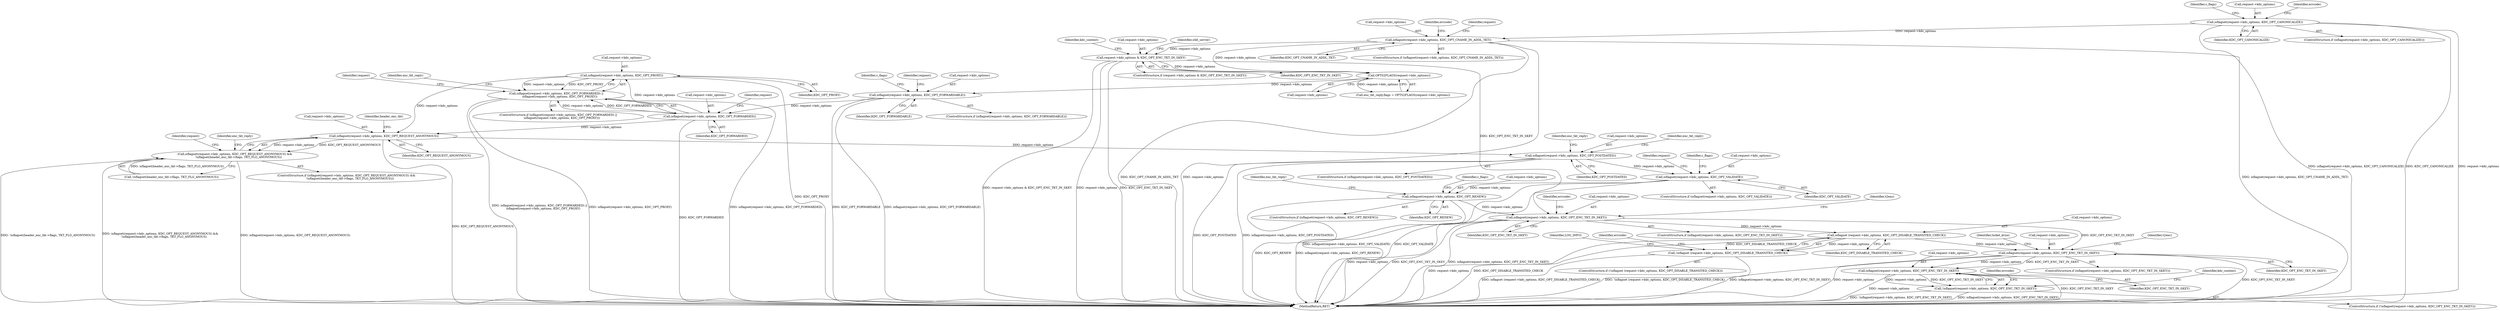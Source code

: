 digraph "0_krb5_ffb35baac6981f9e8914f8f3bffd37f284b85970_0@pointer" {
"1001134" [label="(Call,isflagset(request->kdc_options, KDC_OPT_PROXY))"];
"1001129" [label="(Call,isflagset(request->kdc_options, KDC_OPT_FORWARDED))"];
"1001072" [label="(Call,isflagset(request->kdc_options, KDC_OPT_FORWARDABLE))"];
"1001019" [label="(Call,OPTS2FLAGS(request->kdc_options))"];
"1000906" [label="(Call,request->kdc_options & KDC_OPT_ENC_TKT_IN_SKEY)"];
"1000798" [label="(Call,isflagset(request->kdc_options, KDC_OPT_CNAME_IN_ADDL_TKT))"];
"1000576" [label="(Call,isflagset(request->kdc_options, KDC_OPT_CANONICALIZE))"];
"1001128" [label="(Call,isflagset(request->kdc_options, KDC_OPT_FORWARDED) ||\n        isflagset(request->kdc_options, KDC_OPT_PROXY))"];
"1001156" [label="(Call,isflagset(request->kdc_options, KDC_OPT_REQUEST_ANONYMOUS))"];
"1001155" [label="(Call,isflagset(request->kdc_options, KDC_OPT_REQUEST_ANONYMOUS) &&\n        !isflagset(header_enc_tkt->flags, TKT_FLG_ANONYMOUS))"];
"1001173" [label="(Call,isflagset(request->kdc_options, KDC_OPT_POSTDATED))"];
"1001202" [label="(Call,isflagset(request->kdc_options, KDC_OPT_VALIDATE))"];
"1001235" [label="(Call,isflagset(request->kdc_options, KDC_OPT_RENEW))"];
"1001410" [label="(Call,isflagset(request->kdc_options, KDC_OPT_ENC_TKT_IN_SKEY))"];
"1001673" [label="(Call,isflagset (request->kdc_options, KDC_OPT_DISABLE_TRANSITED_CHECK))"];
"1001672" [label="(Call,!isflagset (request->kdc_options, KDC_OPT_DISABLE_TRANSITED_CHECK))"];
"1001806" [label="(Call,isflagset(request->kdc_options, KDC_OPT_ENC_TKT_IN_SKEY))"];
"1001893" [label="(Call,isflagset(request->kdc_options, KDC_OPT_ENC_TKT_IN_SKEY))"];
"1001892" [label="(Call,!isflagset(request->kdc_options, KDC_OPT_ENC_TKT_IN_SKEY))"];
"1001135" [label="(Call,request->kdc_options)"];
"1000583" [label="(Identifier,c_flags)"];
"1001418" [label="(Identifier,t2enc)"];
"1001805" [label="(ControlStructure,if (isflagset(request->kdc_options, KDC_OPT_ENC_TKT_IN_SKEY)))"];
"1001130" [label="(Call,request->kdc_options)"];
"1001158" [label="(Identifier,request)"];
"1001160" [label="(Identifier,KDC_OPT_REQUEST_ANONYMOUS)"];
"1000580" [label="(Identifier,KDC_OPT_CANONICALIZE)"];
"1001246" [label="(Identifier,c_flags)"];
"1000798" [label="(Call,isflagset(request->kdc_options, KDC_OPT_CNAME_IN_ADDL_TKT))"];
"1001671" [label="(ControlStructure,if (!isflagset (request->kdc_options, KDC_OPT_DISABLE_TRANSITED_CHECK)))"];
"1001897" [label="(Identifier,KDC_OPT_ENC_TKT_IN_SKEY)"];
"1001414" [label="(Identifier,KDC_OPT_ENC_TKT_IN_SKEY)"];
"1001203" [label="(Call,request->kdc_options)"];
"1001674" [label="(Call,request->kdc_options)"];
"1000905" [label="(ControlStructure,if (request->kdc_options & KDC_OPT_ENC_TKT_IN_SKEY))"];
"1001201" [label="(ControlStructure,if (isflagset(request->kdc_options, KDC_OPT_VALIDATE)))"];
"1001138" [label="(Identifier,KDC_OPT_PROXY)"];
"1001080" [label="(Identifier,c_flags)"];
"1001129" [label="(Call,isflagset(request->kdc_options, KDC_OPT_FORWARDED))"];
"1001019" [label="(Call,OPTS2FLAGS(request->kdc_options))"];
"1001175" [label="(Identifier,request)"];
"1001814" [label="(Identifier,t2enc)"];
"1001076" [label="(Identifier,KDC_OPT_FORWARDABLE)"];
"1001894" [label="(Call,request->kdc_options)"];
"1001436" [label="(Identifier,errcode)"];
"1001155" [label="(Call,isflagset(request->kdc_options, KDC_OPT_REQUEST_ANONYMOUS) &&\n        !isflagset(header_enc_tkt->flags, TKT_FLG_ANONYMOUS))"];
"1001161" [label="(Call,!isflagset(header_enc_tkt->flags, TKT_FLG_ANONYMOUS))"];
"1001672" [label="(Call,!isflagset (request->kdc_options, KDC_OPT_DISABLE_TRANSITED_CHECK))"];
"1000805" [label="(Identifier,errcode)"];
"1001411" [label="(Call,request->kdc_options)"];
"1001677" [label="(Identifier,KDC_OPT_DISABLE_TRANSITED_CHECK)"];
"1001893" [label="(Call,isflagset(request->kdc_options, KDC_OPT_ENC_TKT_IN_SKEY))"];
"1001136" [label="(Identifier,request)"];
"1001173" [label="(Call,isflagset(request->kdc_options, KDC_OPT_POSTDATED))"];
"1001156" [label="(Call,isflagset(request->kdc_options, KDC_OPT_REQUEST_ANONYMOUS))"];
"1001164" [label="(Identifier,header_enc_tkt)"];
"1001879" [label="(Identifier,ticket_kvno)"];
"1001197" [label="(Identifier,enc_tkt_reply)"];
"1000576" [label="(Call,isflagset(request->kdc_options, KDC_OPT_CANONICALIZE))"];
"1001236" [label="(Call,request->kdc_options)"];
"1001142" [label="(Identifier,enc_tkt_reply)"];
"1001169" [label="(Identifier,enc_tkt_reply)"];
"1001806" [label="(Call,isflagset(request->kdc_options, KDC_OPT_ENC_TKT_IN_SKEY))"];
"1001724" [label="(Identifier,LOG_INFO)"];
"1001127" [label="(ControlStructure,if (isflagset(request->kdc_options, KDC_OPT_FORWARDED) ||\n        isflagset(request->kdc_options, KDC_OPT_PROXY)))"];
"1000908" [label="(Identifier,request)"];
"1000802" [label="(Identifier,KDC_OPT_CNAME_IN_ADDL_TKT)"];
"1001899" [label="(Identifier,kdc_context)"];
"1001177" [label="(Identifier,KDC_OPT_POSTDATED)"];
"1001172" [label="(ControlStructure,if (isflagset(request->kdc_options, KDC_OPT_POSTDATED)))"];
"1001320" [label="(Identifier,enc_tkt_reply)"];
"1001131" [label="(Identifier,request)"];
"1001409" [label="(ControlStructure,if (isflagset(request->kdc_options, KDC_OPT_ENC_TKT_IN_SKEY)))"];
"1001157" [label="(Call,request->kdc_options)"];
"1000577" [label="(Call,request->kdc_options)"];
"1001903" [label="(Identifier,errcode)"];
"1000797" [label="(ControlStructure,if (isflagset(request->kdc_options, KDC_OPT_CNAME_IN_ADDL_TKT)))"];
"1001134" [label="(Call,isflagset(request->kdc_options, KDC_OPT_PROXY))"];
"1001133" [label="(Identifier,KDC_OPT_FORWARDED)"];
"1001680" [label="(Identifier,errcode)"];
"1001810" [label="(Identifier,KDC_OPT_ENC_TKT_IN_SKEY)"];
"1002500" [label="(MethodReturn,RET)"];
"1001072" [label="(Call,isflagset(request->kdc_options, KDC_OPT_FORWARDABLE))"];
"1001237" [label="(Identifier,request)"];
"1001174" [label="(Call,request->kdc_options)"];
"1000910" [label="(Identifier,KDC_OPT_ENC_TKT_IN_SKEY)"];
"1001234" [label="(ControlStructure,if (isflagset(request->kdc_options, KDC_OPT_RENEW)))"];
"1001071" [label="(ControlStructure,if (isflagset(request->kdc_options, KDC_OPT_FORWARDABLE)))"];
"1001235" [label="(Call,isflagset(request->kdc_options, KDC_OPT_RENEW))"];
"1001020" [label="(Call,request->kdc_options)"];
"1001181" [label="(Identifier,enc_tkt_reply)"];
"1000589" [label="(Identifier,errcode)"];
"1001154" [label="(ControlStructure,if (isflagset(request->kdc_options, KDC_OPT_REQUEST_ANONYMOUS) &&\n        !isflagset(header_enc_tkt->flags, TKT_FLG_ANONYMOUS)))"];
"1001128" [label="(Call,isflagset(request->kdc_options, KDC_OPT_FORWARDED) ||\n        isflagset(request->kdc_options, KDC_OPT_PROXY))"];
"1001206" [label="(Identifier,KDC_OPT_VALIDATE)"];
"1001807" [label="(Call,request->kdc_options)"];
"1000799" [label="(Call,request->kdc_options)"];
"1000575" [label="(ControlStructure,if (isflagset(request->kdc_options, KDC_OPT_CANONICALIZE)))"];
"1001410" [label="(Call,isflagset(request->kdc_options, KDC_OPT_ENC_TKT_IN_SKEY))"];
"1000907" [label="(Call,request->kdc_options)"];
"1001073" [label="(Call,request->kdc_options)"];
"1000921" [label="(Identifier,stkt_server)"];
"1001239" [label="(Identifier,KDC_OPT_RENEW)"];
"1001211" [label="(Identifier,c_flags)"];
"1001892" [label="(Call,!isflagset(request->kdc_options, KDC_OPT_ENC_TKT_IN_SKEY))"];
"1001015" [label="(Call,enc_tkt_reply.flags = OPTS2FLAGS(request->kdc_options))"];
"1001891" [label="(ControlStructure,if (!isflagset(request->kdc_options, KDC_OPT_ENC_TKT_IN_SKEY)))"];
"1001202" [label="(Call,isflagset(request->kdc_options, KDC_OPT_VALIDATE))"];
"1000913" [label="(Identifier,kdc_context)"];
"1000906" [label="(Call,request->kdc_options & KDC_OPT_ENC_TKT_IN_SKEY)"];
"1001673" [label="(Call,isflagset (request->kdc_options, KDC_OPT_DISABLE_TRANSITED_CHECK))"];
"1001134" -> "1001128"  [label="AST: "];
"1001134" -> "1001138"  [label="CFG: "];
"1001135" -> "1001134"  [label="AST: "];
"1001138" -> "1001134"  [label="AST: "];
"1001128" -> "1001134"  [label="CFG: "];
"1001134" -> "1002500"  [label="DDG: KDC_OPT_PROXY"];
"1001134" -> "1001128"  [label="DDG: request->kdc_options"];
"1001134" -> "1001128"  [label="DDG: KDC_OPT_PROXY"];
"1001129" -> "1001134"  [label="DDG: request->kdc_options"];
"1001134" -> "1001156"  [label="DDG: request->kdc_options"];
"1001129" -> "1001128"  [label="AST: "];
"1001129" -> "1001133"  [label="CFG: "];
"1001130" -> "1001129"  [label="AST: "];
"1001133" -> "1001129"  [label="AST: "];
"1001136" -> "1001129"  [label="CFG: "];
"1001128" -> "1001129"  [label="CFG: "];
"1001129" -> "1002500"  [label="DDG: KDC_OPT_FORWARDED"];
"1001129" -> "1001128"  [label="DDG: request->kdc_options"];
"1001129" -> "1001128"  [label="DDG: KDC_OPT_FORWARDED"];
"1001072" -> "1001129"  [label="DDG: request->kdc_options"];
"1001129" -> "1001156"  [label="DDG: request->kdc_options"];
"1001072" -> "1001071"  [label="AST: "];
"1001072" -> "1001076"  [label="CFG: "];
"1001073" -> "1001072"  [label="AST: "];
"1001076" -> "1001072"  [label="AST: "];
"1001080" -> "1001072"  [label="CFG: "];
"1001131" -> "1001072"  [label="CFG: "];
"1001072" -> "1002500"  [label="DDG: isflagset(request->kdc_options, KDC_OPT_FORWARDABLE)"];
"1001072" -> "1002500"  [label="DDG: KDC_OPT_FORWARDABLE"];
"1001019" -> "1001072"  [label="DDG: request->kdc_options"];
"1001019" -> "1001015"  [label="AST: "];
"1001019" -> "1001020"  [label="CFG: "];
"1001020" -> "1001019"  [label="AST: "];
"1001015" -> "1001019"  [label="CFG: "];
"1001019" -> "1001015"  [label="DDG: request->kdc_options"];
"1000906" -> "1001019"  [label="DDG: request->kdc_options"];
"1000798" -> "1001019"  [label="DDG: request->kdc_options"];
"1000906" -> "1000905"  [label="AST: "];
"1000906" -> "1000910"  [label="CFG: "];
"1000907" -> "1000906"  [label="AST: "];
"1000910" -> "1000906"  [label="AST: "];
"1000913" -> "1000906"  [label="CFG: "];
"1000921" -> "1000906"  [label="CFG: "];
"1000906" -> "1002500"  [label="DDG: request->kdc_options & KDC_OPT_ENC_TKT_IN_SKEY"];
"1000906" -> "1002500"  [label="DDG: request->kdc_options"];
"1000906" -> "1002500"  [label="DDG: KDC_OPT_ENC_TKT_IN_SKEY"];
"1000798" -> "1000906"  [label="DDG: request->kdc_options"];
"1000906" -> "1001410"  [label="DDG: KDC_OPT_ENC_TKT_IN_SKEY"];
"1000798" -> "1000797"  [label="AST: "];
"1000798" -> "1000802"  [label="CFG: "];
"1000799" -> "1000798"  [label="AST: "];
"1000802" -> "1000798"  [label="AST: "];
"1000805" -> "1000798"  [label="CFG: "];
"1000908" -> "1000798"  [label="CFG: "];
"1000798" -> "1002500"  [label="DDG: KDC_OPT_CNAME_IN_ADDL_TKT"];
"1000798" -> "1002500"  [label="DDG: request->kdc_options"];
"1000798" -> "1002500"  [label="DDG: isflagset(request->kdc_options, KDC_OPT_CNAME_IN_ADDL_TKT)"];
"1000576" -> "1000798"  [label="DDG: request->kdc_options"];
"1000576" -> "1000575"  [label="AST: "];
"1000576" -> "1000580"  [label="CFG: "];
"1000577" -> "1000576"  [label="AST: "];
"1000580" -> "1000576"  [label="AST: "];
"1000583" -> "1000576"  [label="CFG: "];
"1000589" -> "1000576"  [label="CFG: "];
"1000576" -> "1002500"  [label="DDG: KDC_OPT_CANONICALIZE"];
"1000576" -> "1002500"  [label="DDG: request->kdc_options"];
"1000576" -> "1002500"  [label="DDG: isflagset(request->kdc_options, KDC_OPT_CANONICALIZE)"];
"1001128" -> "1001127"  [label="AST: "];
"1001142" -> "1001128"  [label="CFG: "];
"1001158" -> "1001128"  [label="CFG: "];
"1001128" -> "1002500"  [label="DDG: isflagset(request->kdc_options, KDC_OPT_PROXY)"];
"1001128" -> "1002500"  [label="DDG: isflagset(request->kdc_options, KDC_OPT_FORWARDED)"];
"1001128" -> "1002500"  [label="DDG: isflagset(request->kdc_options, KDC_OPT_FORWARDED) ||\n        isflagset(request->kdc_options, KDC_OPT_PROXY)"];
"1001156" -> "1001155"  [label="AST: "];
"1001156" -> "1001160"  [label="CFG: "];
"1001157" -> "1001156"  [label="AST: "];
"1001160" -> "1001156"  [label="AST: "];
"1001164" -> "1001156"  [label="CFG: "];
"1001155" -> "1001156"  [label="CFG: "];
"1001156" -> "1002500"  [label="DDG: KDC_OPT_REQUEST_ANONYMOUS"];
"1001156" -> "1001155"  [label="DDG: request->kdc_options"];
"1001156" -> "1001155"  [label="DDG: KDC_OPT_REQUEST_ANONYMOUS"];
"1001156" -> "1001173"  [label="DDG: request->kdc_options"];
"1001155" -> "1001154"  [label="AST: "];
"1001155" -> "1001161"  [label="CFG: "];
"1001161" -> "1001155"  [label="AST: "];
"1001169" -> "1001155"  [label="CFG: "];
"1001175" -> "1001155"  [label="CFG: "];
"1001155" -> "1002500"  [label="DDG: isflagset(request->kdc_options, KDC_OPT_REQUEST_ANONYMOUS) &&\n        !isflagset(header_enc_tkt->flags, TKT_FLG_ANONYMOUS)"];
"1001155" -> "1002500"  [label="DDG: isflagset(request->kdc_options, KDC_OPT_REQUEST_ANONYMOUS)"];
"1001155" -> "1002500"  [label="DDG: !isflagset(header_enc_tkt->flags, TKT_FLG_ANONYMOUS)"];
"1001161" -> "1001155"  [label="DDG: isflagset(header_enc_tkt->flags, TKT_FLG_ANONYMOUS)"];
"1001173" -> "1001172"  [label="AST: "];
"1001173" -> "1001177"  [label="CFG: "];
"1001174" -> "1001173"  [label="AST: "];
"1001177" -> "1001173"  [label="AST: "];
"1001181" -> "1001173"  [label="CFG: "];
"1001197" -> "1001173"  [label="CFG: "];
"1001173" -> "1002500"  [label="DDG: KDC_OPT_POSTDATED"];
"1001173" -> "1002500"  [label="DDG: isflagset(request->kdc_options, KDC_OPT_POSTDATED)"];
"1001173" -> "1001202"  [label="DDG: request->kdc_options"];
"1001202" -> "1001201"  [label="AST: "];
"1001202" -> "1001206"  [label="CFG: "];
"1001203" -> "1001202"  [label="AST: "];
"1001206" -> "1001202"  [label="AST: "];
"1001211" -> "1001202"  [label="CFG: "];
"1001237" -> "1001202"  [label="CFG: "];
"1001202" -> "1002500"  [label="DDG: isflagset(request->kdc_options, KDC_OPT_VALIDATE)"];
"1001202" -> "1002500"  [label="DDG: KDC_OPT_VALIDATE"];
"1001202" -> "1001235"  [label="DDG: request->kdc_options"];
"1001235" -> "1001234"  [label="AST: "];
"1001235" -> "1001239"  [label="CFG: "];
"1001236" -> "1001235"  [label="AST: "];
"1001239" -> "1001235"  [label="AST: "];
"1001246" -> "1001235"  [label="CFG: "];
"1001320" -> "1001235"  [label="CFG: "];
"1001235" -> "1002500"  [label="DDG: KDC_OPT_RENEW"];
"1001235" -> "1002500"  [label="DDG: isflagset(request->kdc_options, KDC_OPT_RENEW)"];
"1001235" -> "1001410"  [label="DDG: request->kdc_options"];
"1001410" -> "1001409"  [label="AST: "];
"1001410" -> "1001414"  [label="CFG: "];
"1001411" -> "1001410"  [label="AST: "];
"1001414" -> "1001410"  [label="AST: "];
"1001418" -> "1001410"  [label="CFG: "];
"1001436" -> "1001410"  [label="CFG: "];
"1001410" -> "1002500"  [label="DDG: isflagset(request->kdc_options, KDC_OPT_ENC_TKT_IN_SKEY)"];
"1001410" -> "1002500"  [label="DDG: request->kdc_options"];
"1001410" -> "1002500"  [label="DDG: KDC_OPT_ENC_TKT_IN_SKEY"];
"1001410" -> "1001673"  [label="DDG: request->kdc_options"];
"1001410" -> "1001806"  [label="DDG: KDC_OPT_ENC_TKT_IN_SKEY"];
"1001673" -> "1001672"  [label="AST: "];
"1001673" -> "1001677"  [label="CFG: "];
"1001674" -> "1001673"  [label="AST: "];
"1001677" -> "1001673"  [label="AST: "];
"1001672" -> "1001673"  [label="CFG: "];
"1001673" -> "1002500"  [label="DDG: request->kdc_options"];
"1001673" -> "1002500"  [label="DDG: KDC_OPT_DISABLE_TRANSITED_CHECK"];
"1001673" -> "1001672"  [label="DDG: request->kdc_options"];
"1001673" -> "1001672"  [label="DDG: KDC_OPT_DISABLE_TRANSITED_CHECK"];
"1001673" -> "1001806"  [label="DDG: request->kdc_options"];
"1001672" -> "1001671"  [label="AST: "];
"1001680" -> "1001672"  [label="CFG: "];
"1001724" -> "1001672"  [label="CFG: "];
"1001672" -> "1002500"  [label="DDG: isflagset (request->kdc_options, KDC_OPT_DISABLE_TRANSITED_CHECK)"];
"1001672" -> "1002500"  [label="DDG: !isflagset (request->kdc_options, KDC_OPT_DISABLE_TRANSITED_CHECK)"];
"1001806" -> "1001805"  [label="AST: "];
"1001806" -> "1001810"  [label="CFG: "];
"1001807" -> "1001806"  [label="AST: "];
"1001810" -> "1001806"  [label="AST: "];
"1001814" -> "1001806"  [label="CFG: "];
"1001879" -> "1001806"  [label="CFG: "];
"1001806" -> "1002500"  [label="DDG: KDC_OPT_ENC_TKT_IN_SKEY"];
"1001806" -> "1002500"  [label="DDG: isflagset(request->kdc_options, KDC_OPT_ENC_TKT_IN_SKEY)"];
"1001806" -> "1002500"  [label="DDG: request->kdc_options"];
"1001806" -> "1001893"  [label="DDG: request->kdc_options"];
"1001806" -> "1001893"  [label="DDG: KDC_OPT_ENC_TKT_IN_SKEY"];
"1001893" -> "1001892"  [label="AST: "];
"1001893" -> "1001897"  [label="CFG: "];
"1001894" -> "1001893"  [label="AST: "];
"1001897" -> "1001893"  [label="AST: "];
"1001892" -> "1001893"  [label="CFG: "];
"1001893" -> "1002500"  [label="DDG: request->kdc_options"];
"1001893" -> "1002500"  [label="DDG: KDC_OPT_ENC_TKT_IN_SKEY"];
"1001893" -> "1001892"  [label="DDG: request->kdc_options"];
"1001893" -> "1001892"  [label="DDG: KDC_OPT_ENC_TKT_IN_SKEY"];
"1001892" -> "1001891"  [label="AST: "];
"1001899" -> "1001892"  [label="CFG: "];
"1001903" -> "1001892"  [label="CFG: "];
"1001892" -> "1002500"  [label="DDG: isflagset(request->kdc_options, KDC_OPT_ENC_TKT_IN_SKEY)"];
"1001892" -> "1002500"  [label="DDG: !isflagset(request->kdc_options, KDC_OPT_ENC_TKT_IN_SKEY)"];
}
